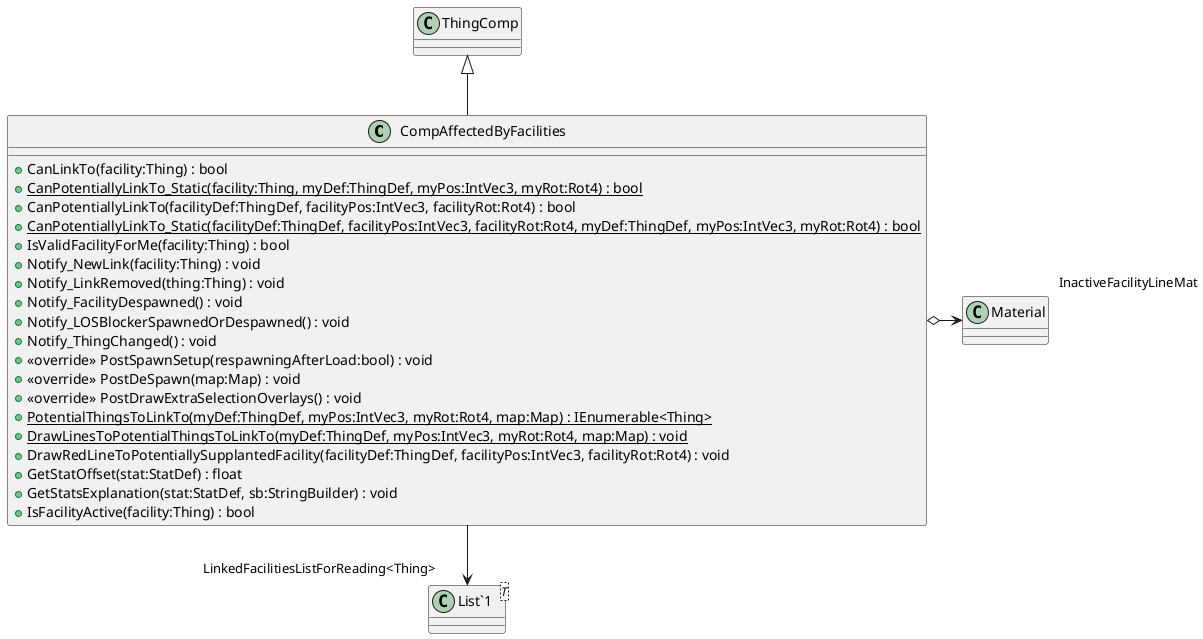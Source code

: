 @startuml
class CompAffectedByFacilities {
    + CanLinkTo(facility:Thing) : bool
    + {static} CanPotentiallyLinkTo_Static(facility:Thing, myDef:ThingDef, myPos:IntVec3, myRot:Rot4) : bool
    + CanPotentiallyLinkTo(facilityDef:ThingDef, facilityPos:IntVec3, facilityRot:Rot4) : bool
    + {static} CanPotentiallyLinkTo_Static(facilityDef:ThingDef, facilityPos:IntVec3, facilityRot:Rot4, myDef:ThingDef, myPos:IntVec3, myRot:Rot4) : bool
    + IsValidFacilityForMe(facility:Thing) : bool
    + Notify_NewLink(facility:Thing) : void
    + Notify_LinkRemoved(thing:Thing) : void
    + Notify_FacilityDespawned() : void
    + Notify_LOSBlockerSpawnedOrDespawned() : void
    + Notify_ThingChanged() : void
    + <<override>> PostSpawnSetup(respawningAfterLoad:bool) : void
    + <<override>> PostDeSpawn(map:Map) : void
    + <<override>> PostDrawExtraSelectionOverlays() : void
    + {static} PotentialThingsToLinkTo(myDef:ThingDef, myPos:IntVec3, myRot:Rot4, map:Map) : IEnumerable<Thing>
    + {static} DrawLinesToPotentialThingsToLinkTo(myDef:ThingDef, myPos:IntVec3, myRot:Rot4, map:Map) : void
    + DrawRedLineToPotentiallySupplantedFacility(facilityDef:ThingDef, facilityPos:IntVec3, facilityRot:Rot4) : void
    + GetStatOffset(stat:StatDef) : float
    + GetStatsExplanation(stat:StatDef, sb:StringBuilder) : void
    + IsFacilityActive(facility:Thing) : bool
}
class "List`1"<T> {
}
ThingComp <|-- CompAffectedByFacilities
CompAffectedByFacilities o-> "InactiveFacilityLineMat" Material
CompAffectedByFacilities --> "LinkedFacilitiesListForReading<Thing>" "List`1"
@enduml
